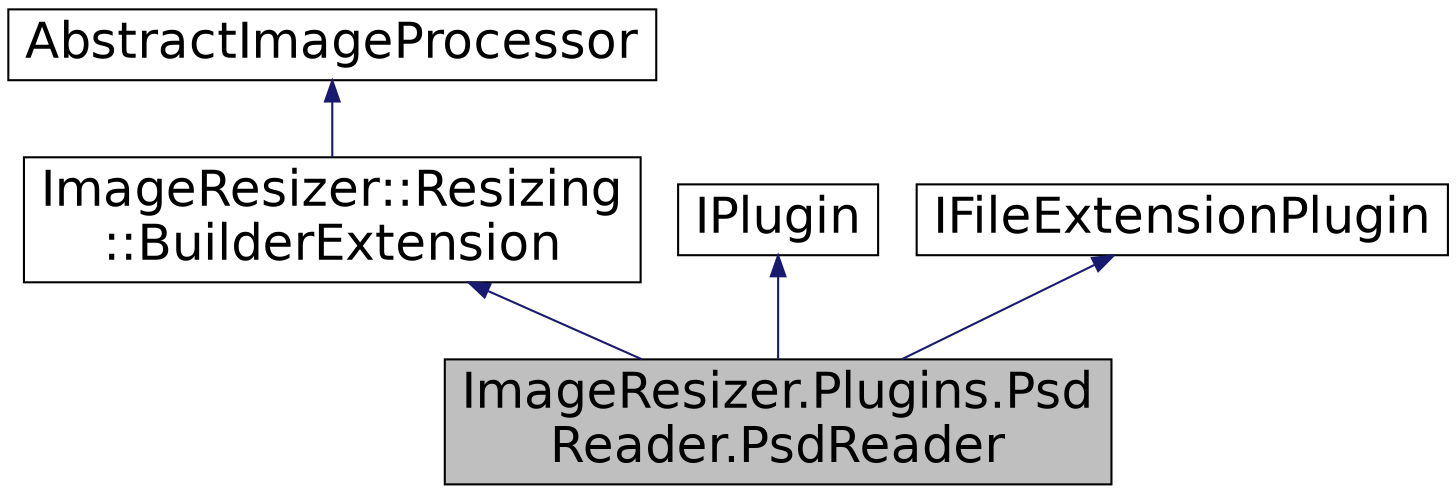 digraph "ImageResizer.Plugins.PsdReader.PsdReader"
{
  edge [fontname="Helvetica",fontsize="24",labelfontname="Helvetica",labelfontsize="24"];
  node [fontname="Helvetica",fontsize="24",shape=record];
  Node1 [label="ImageResizer.Plugins.Psd\lReader.PsdReader",height=0.2,width=0.4,color="black", fillcolor="grey75", style="filled" fontcolor="black"];
  Node2 -> Node1 [dir="back",color="midnightblue",fontsize="24",style="solid",fontname="Helvetica"];
  Node2 [label="ImageResizer::Resizing\l::BuilderExtension",height=0.2,width=0.4,color="black", fillcolor="white", style="filled",URL="$class_image_resizer_1_1_resizing_1_1_builder_extension.html",tooltip="Provides a useable base class that can be used to modify the behavior of ImageBuilder. When registered with an ImageBuilder instance, the ImageBuilder will call the corresponding methods on the extension prior to executing its own methods. "];
  Node3 -> Node2 [dir="back",color="midnightblue",fontsize="24",style="solid",fontname="Helvetica"];
  Node3 [label="AbstractImageProcessor",height=0.2,width=0.4,color="black", fillcolor="white", style="filled",URL="$class_image_resizer_1_1_resizing_1_1_abstract_image_processor.html",tooltip="Not for external use. Inherit from BuilderExtension instead. Dual-purpose base class for both ImageBu..."];
  Node4 -> Node1 [dir="back",color="midnightblue",fontsize="24",style="solid",fontname="Helvetica"];
  Node4 [label="IPlugin",height=0.2,width=0.4,color="black", fillcolor="white", style="filled",URL="$interface_image_resizer_1_1_plugins_1_1_i_plugin.html",tooltip="All plugins must implement this. Enables web.config addition and removal. "];
  Node5 -> Node1 [dir="back",color="midnightblue",fontsize="24",style="solid",fontname="Helvetica"];
  Node5 [label="IFileExtensionPlugin",height=0.2,width=0.4,color="black", fillcolor="white", style="filled",URL="$interface_image_resizer_1_1_plugins_1_1_i_file_extension_plugin.html",tooltip="For plugins that add support for new source file image extensions. "];
}
